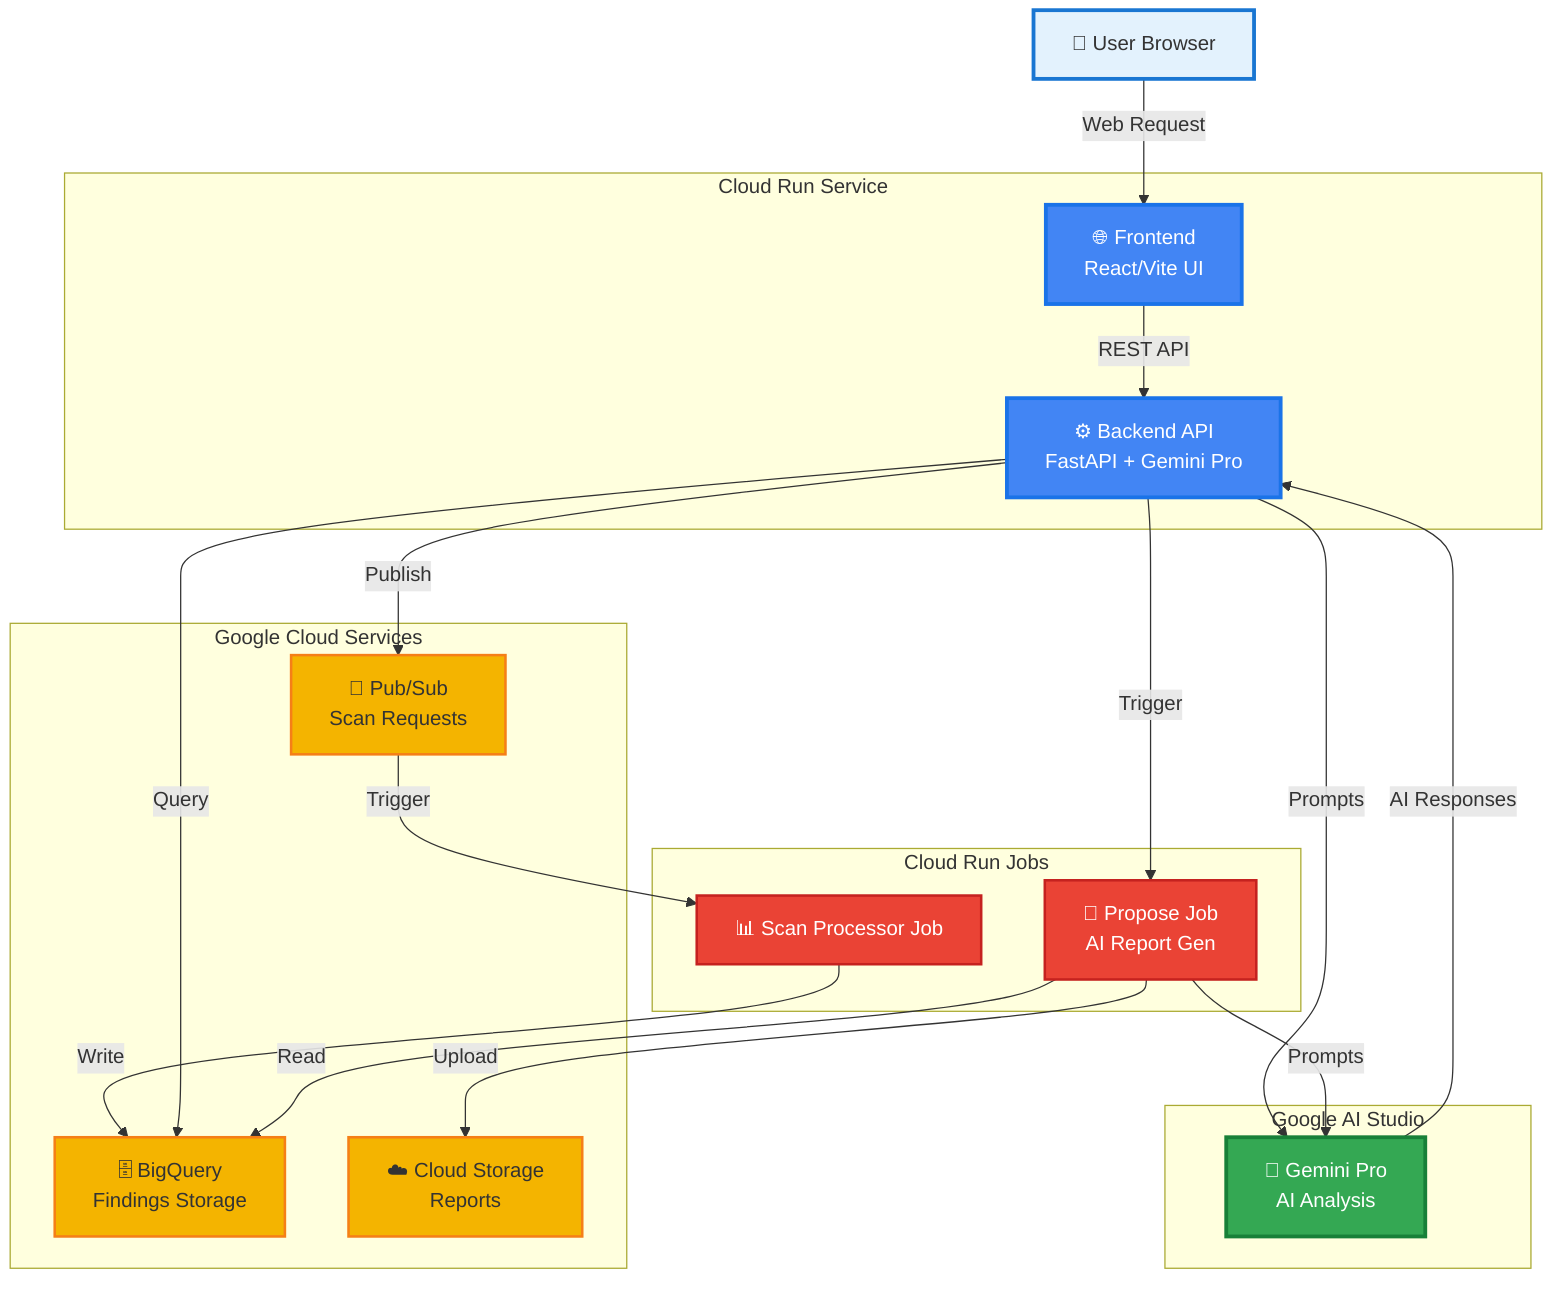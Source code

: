 graph TB
    User[👤 User Browser]

    subgraph "Cloud Run Service"
        Frontend[🌐 Frontend<br/>React/Vite UI]
        Backend[⚙️ Backend API<br/>FastAPI + Gemini Pro]
    end

    subgraph "Google AI Studio"
        Gemini[🤖 Gemini Pro<br/>AI Analysis]
    end

    subgraph "Google Cloud Services"
        PubSub[💬 Pub/Sub<br/>Scan Requests]
        BigQuery[🗄️ BigQuery<br/>Findings Storage]
        GCS[☁️ Cloud Storage<br/>Reports]
    end

    subgraph "Cloud Run Jobs"
        ScanJob[📊 Scan Processor Job]
        ProposeJob[📝 Propose Job<br/>AI Report Gen]
    end

    %% Main flow
    User -->|"Web Request"| Frontend
    Frontend -->|REST API| Backend
    Backend -->|"Prompts"| Gemini
    Gemini -->|AI Responses| Backend
    
    %% Data flows
    Backend -->|Publish| PubSub
    PubSub -->|Trigger| ScanJob
    ScanJob -->|Write| BigQuery
    Backend -->|Query| BigQuery
    Backend -->|Trigger| ProposeJob
    ProposeJob -->|Read| BigQuery
    ProposeJob -->|Prompts| Gemini
    ProposeJob -->|Upload| GCS
    
    %% Styling - Google Cloud colors
    classDef userStyle fill:#E3F2FD,stroke:#1976D2,stroke-width:3px
    classDef cloudRunStyle fill:#4285F4,stroke:#1A73E8,stroke-width:3px,color:#fff
    classDef aiStyle fill:#34A853,stroke:#188038,stroke-width:3px,color:#fff
    classDef dataStyle fill:#F4B400,stroke:#F57F17,stroke-width:2px
    classDef jobStyle fill:#EA4335,stroke:#C5221F,stroke-width:2px,color:#fff
    
    class User userStyle
    class Frontend,Backend cloudRunStyle
    class Gemini aiStyle
    class PubSub,BigQuery,GCS dataStyle
    class ScanJob,ProposeJob jobStyle